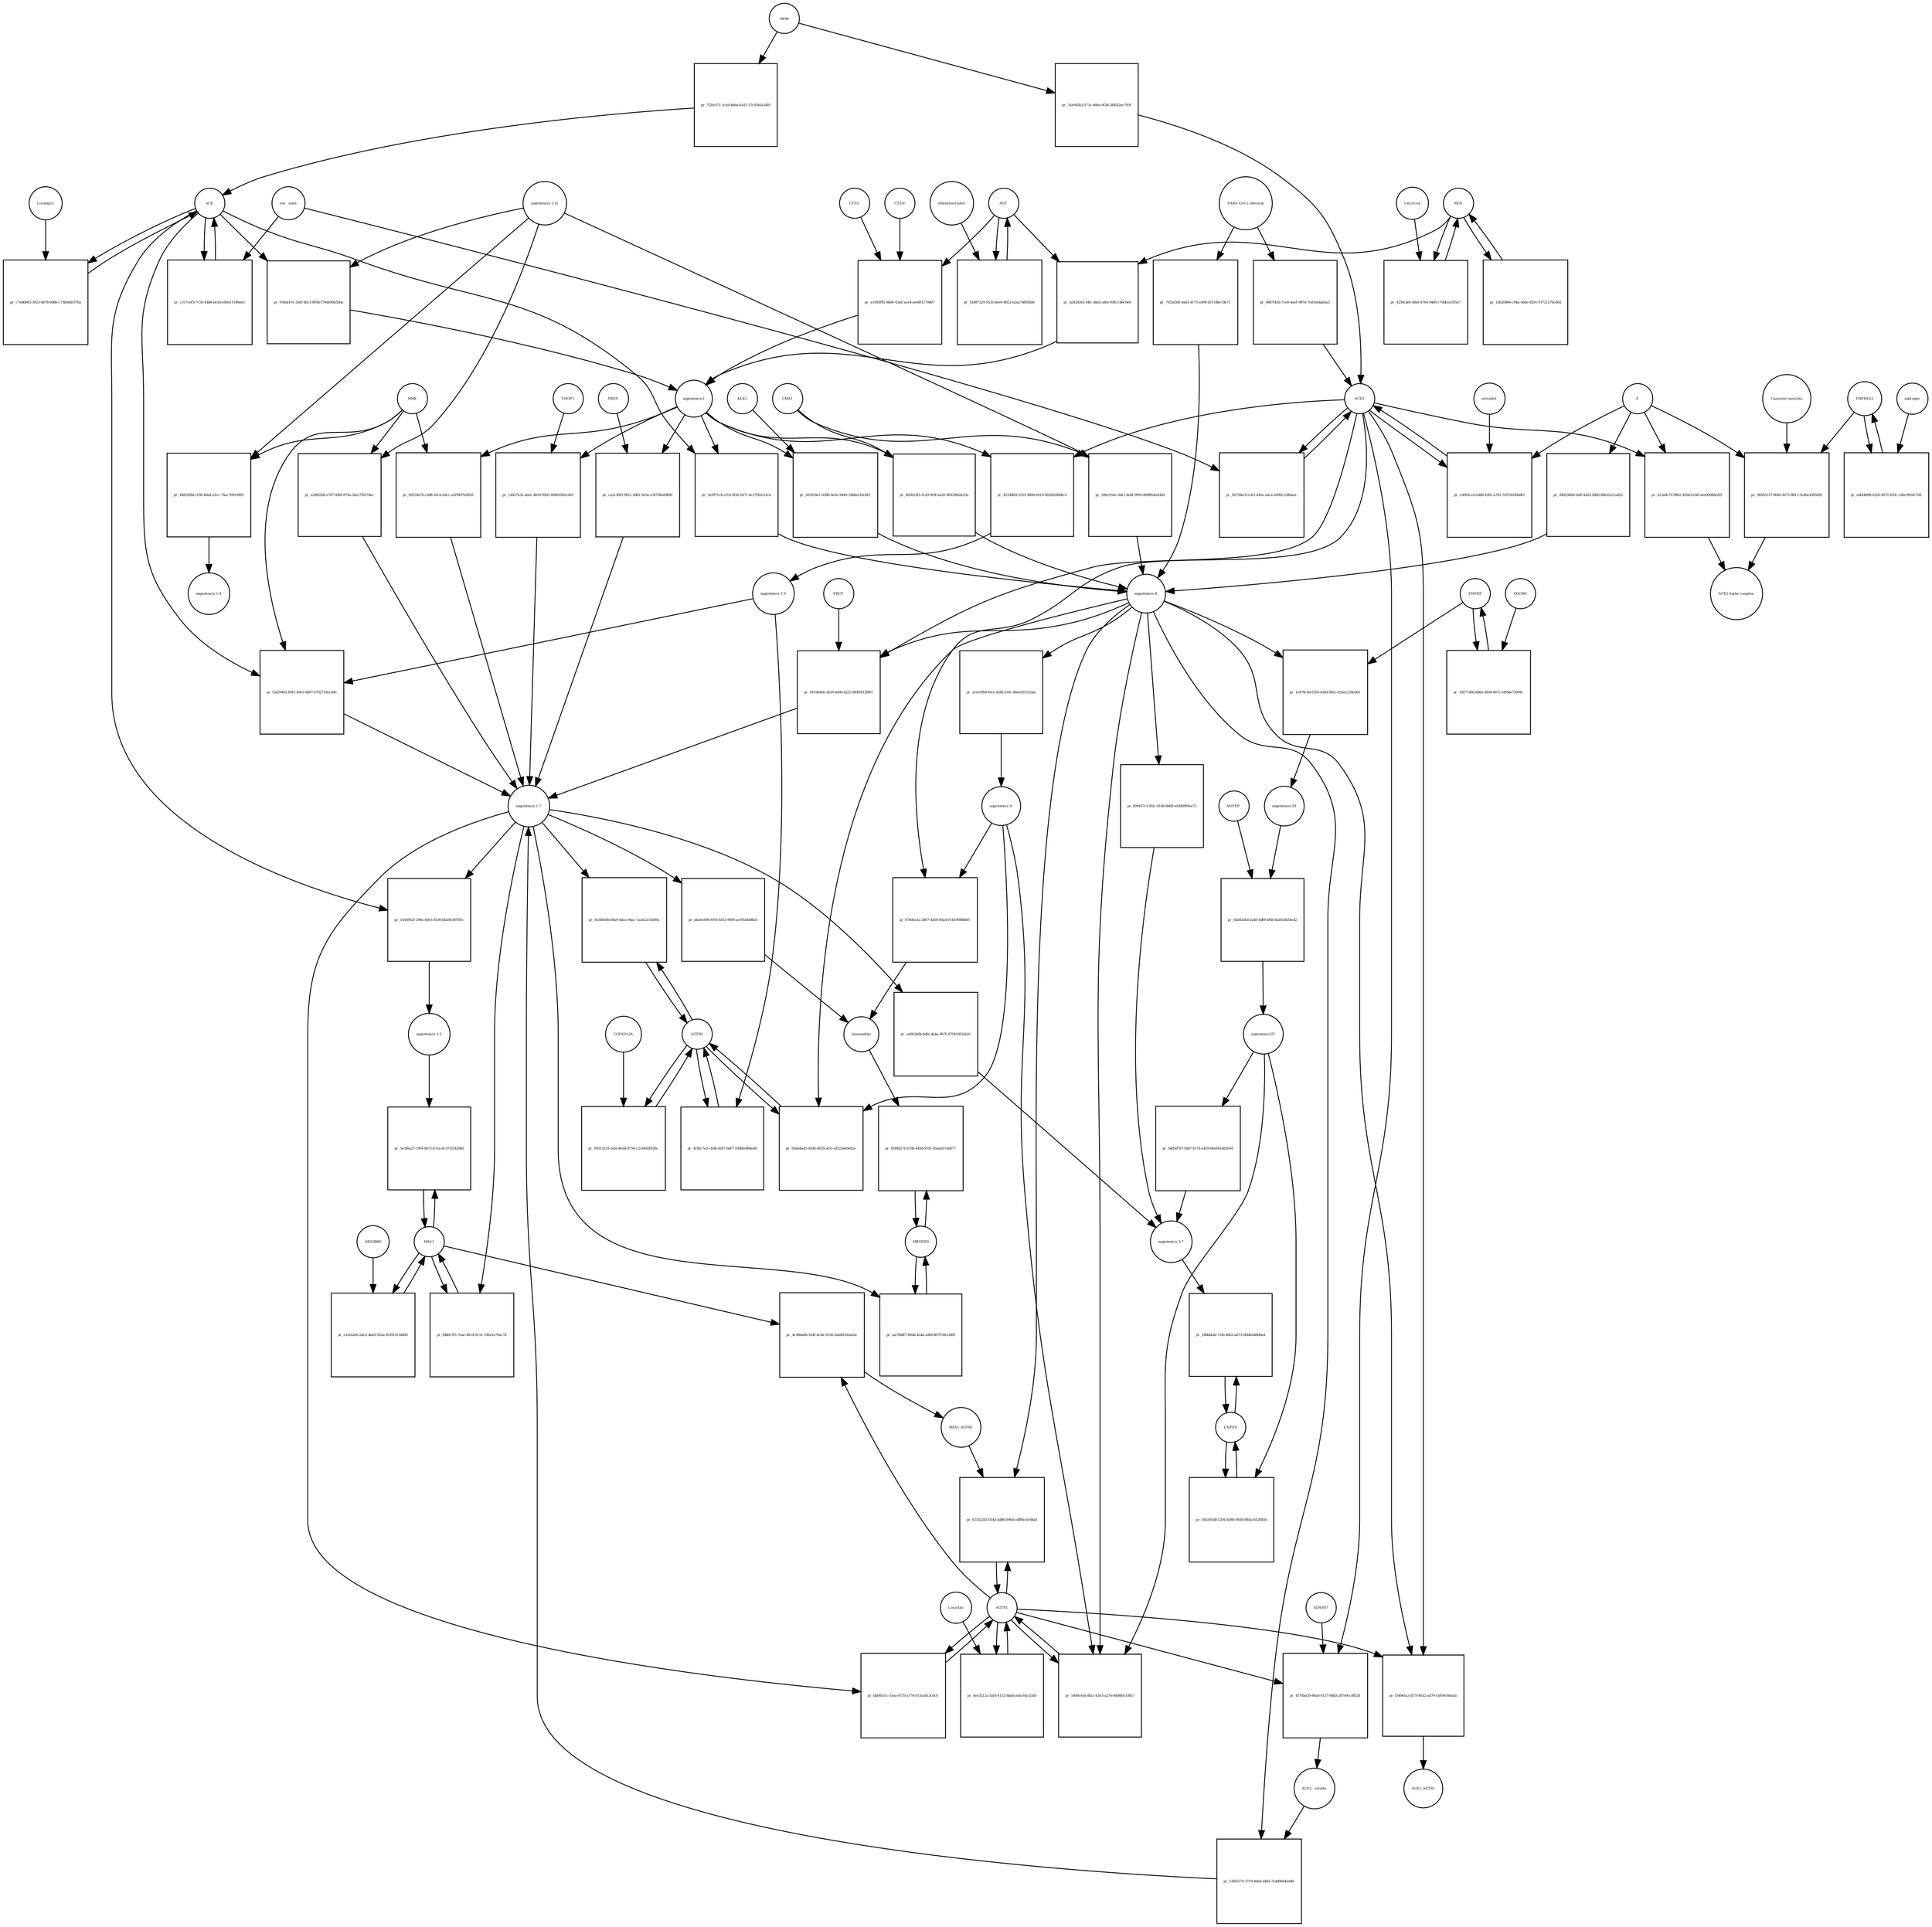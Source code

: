 strict digraph  {
"angiotensin I" [annotation="urn_miriam_obo.chebi_CHEBI%3A2718", bipartite=0, cls="simple chemical", fontsize=4, label="angiotensin I", shape=circle];
"pr_3e9971cb-cf14-4f26-b471-6c27fb5c61cb" [annotation="", bipartite=1, cls=process, fontsize=4, label="pr_3e9971cb-cf14-4f26-b471-6c27fb5c61cb", shape=square];
"angiotensin II" [annotation="urn_miriam_obo.chebi_CHEBI%3A2718", bipartite=0, cls="simple chemical", fontsize=4, label="angiotensin II", shape=circle];
ACE [annotation="urn_miriam_hgnc_HGNC%3A2707", bipartite=0, cls=macromolecule, fontsize=4, label=ACE, shape=circle];
"pr_45336ffd-5555-489d-b919-4fd5d29b66c4" [annotation="", bipartite=1, cls=process, fontsize=4, label="pr_45336ffd-5555-489d-b919-4fd5d29b66c4", shape=square];
"angiotensin 1-9" [annotation="urn_miriam_obo.chebi_CHEBI%3A80128", bipartite=0, cls="simple chemical", fontsize=4, label="angiotensin 1-9", shape=circle];
ACE2 [annotation="urn_miriam_hgnc_HGNC%3A13557", bipartite=0, cls=macromolecule, fontsize=4, label=ACE2, shape=circle];
"pr_f3a59462-f041-40e5-9b67-6702714ec49b" [annotation="", bipartite=1, cls=process, fontsize=4, label="pr_f3a59462-f041-40e5-9b67-6702714ec49b", shape=square];
"angiotensin 1-7" [annotation="urn_miriam_obo.chebi_CHEBI%3A55438", bipartite=0, cls="simple chemical", fontsize=4, label="angiotensin 1-7", shape=circle];
MME [annotation="urn_miriam_hgnc_HGNC%3A7154", bipartite=0, cls=macromolecule, fontsize=4, label=MME, shape=circle];
"pr_691d64b6-3629-4d0b-b225-884f5f12f807" [annotation="", bipartite=1, cls=process, fontsize=4, label="pr_691d64b6-3629-4d0b-b225-884f5f12f807", shape=square];
PRCP [annotation="urn_miriam_hgnc_HGNC%3A9344", bipartite=0, cls=macromolecule, fontsize=4, label=PRCP, shape=circle];
"pr_1454952f-298a-40e5-8336-bb29e307f5fc" [annotation="", bipartite=1, cls=process, fontsize=4, label="pr_1454952f-298a-40e5-8336-bb29e307f5fc", shape=square];
"angiotensin 1-5" [annotation="urn_miriam_obo.chebi_CHEBI%3A80129", bipartite=0, cls="simple chemical", fontsize=4, label="angiotensin 1-5", shape=circle];
REN [annotation="urn_miriam_hgnc_HGNC%3A9958", bipartite=0, cls=macromolecule, fontsize=4, label=REN, shape=circle];
"pr_4230cbef-d8ef-4764-9469-c7ddb1a185a7" [annotation="", bipartite=1, cls="omitted process", fontsize=4, label="pr_4230cbef-d8ef-4764-9469-c7ddb1a185a7", shape=square];
Calcitriol [annotation="urn_miriam_obo.chebi_CHEBI%3A17823", bipartite=0, cls="simple chemical", fontsize=4, label=Calcitriol, shape=circle];
AGT [annotation="urn_miriam_hgnc_HGNC%3A333", bipartite=0, cls=macromolecule, fontsize=4, label=AGT, shape=circle];
"pr_b2424565-fdfc-4b62-a4fe-f0ffccb6c9e8" [annotation="", bipartite=1, cls=process, fontsize=4, label="pr_b2424565-fdfc-4b62-a4fe-f0ffccb6c9e8", shape=square];
"pr_99259a7b-c4d8-45cb-a8cc-a5f9497a9838" [annotation="", bipartite=1, cls=process, fontsize=4, label="pr_99259a7b-c4d8-45cb-a8cc-a5f9497a9838", shape=square];
MAS1 [annotation="urn_miriam_hgnc_HGNC%3A6899", bipartite=0, cls=macromolecule, fontsize=4, label=MAS1, shape=circle];
"pr_5e3f6a27-19f4-4b72-b75a-8c3731f420b0" [annotation="", bipartite=1, cls=process, fontsize=4, label="pr_5e3f6a27-19f4-4b72-b75a-8c3731f420b0", shape=square];
"pr_aba6c696-f056-4d12-9f08-aa7f634d882e" [annotation="", bipartite=1, cls=process, fontsize=4, label="pr_aba6c696-f056-4d12-9f08-aa7f634d882e", shape=square];
alamandine [annotation="urn_miriam_pubchem.compound_44192273", bipartite=0, cls="simple chemical", fontsize=4, label=alamandine, shape=circle];
"pr_a1e91fb9-f0ce-428f-a59c-88e6291552ba" [annotation="", bipartite=1, cls=process, fontsize=4, label="pr_a1e91fb9-f0ce-428f-a59c-88e6291552ba", shape=square];
"angiotensin A" [annotation="urn_miriam_kegg.compound_C20970|urn_miriam_pubchem.compound_91691124", bipartite=0, cls="simple chemical", fontsize=4, label="angiotensin A", shape=circle];
"pr_670dea1a-2857-4d50-85a4-01419698b8f5" [annotation="", bipartite=1, cls=process, fontsize=4, label="pr_670dea1a-2857-4d50-85a4-01419698b8f5", shape=square];
"pr_1e476c9d-f550-438d-962c-d32e2139e561" [annotation="", bipartite=1, cls=process, fontsize=4, label="pr_1e476c9d-f550-438d-962c-d32e2139e561", shape=square];
"angiotensin III" [annotation="urn_miriam_obo.chebi_CHEBI%3A89666", bipartite=0, cls="simple chemical", fontsize=4, label="angiotensin III", shape=circle];
ENPEP [annotation="urn_miriam_hgnc_HGNC%3A3355", bipartite=0, cls=macromolecule, fontsize=4, label=ENPEP, shape=circle];
"pr_0b2825bd-2a40-4df9-bf6b-8abf18b34e42" [annotation="", bipartite=1, cls=process, fontsize=4, label="pr_0b2825bd-2a40-4df9-bf6b-8abf18b34e42", shape=square];
"angiotensin IV" [annotation="urn_miriam_obo.chebi_CHEBI%3A80127", bipartite=0, cls="simple chemical", fontsize=4, label="angiotensin IV", shape=circle];
"ANPEP " [annotation="urn_miriam_hgnc_HGNC%3A500", bipartite=0, cls=macromolecule, fontsize=4, label="ANPEP ", shape=circle];
AGTR2 [annotation="urn_miriam_hgnc_HGNC%3A338", bipartite=0, cls=macromolecule, fontsize=4, label=AGTR2, shape=circle];
"pr_09315233-2efe-4e0d-8756-c2c4483f426c" [annotation="", bipartite=1, cls=process, fontsize=4, label="pr_09315233-2efe-4e0d-8756-c2c4483f426c", shape=square];
CGP42112A [annotation="urn_miriam_obo.chebi_CHEBI%3A147302", bipartite=0, cls="simple chemical", fontsize=4, label=CGP42112A, shape=circle];
"pr_1db20866-c84a-46be-8291-93721276cd64" [annotation="", bipartite=1, cls=process, fontsize=4, label="pr_1db20866-c84a-46be-8291-93721276cd64", shape=square];
"pr_4778ae20-46a0-4137-9883-28749cc9fb3d" [annotation="", bipartite=1, cls=process, fontsize=4, label="pr_4778ae20-46a0-4137-9883-28749cc9fb3d", shape=square];
"ACE2_ soluble" [annotation="urn_miriam_hgnc.symbol_ACE2", bipartite=0, cls=macromolecule, fontsize=4, label="ACE2_ soluble", shape=circle];
ADAM17 [annotation="urn_miriam_hgnc_HGNC%3A195", bipartite=0, cls=macromolecule, fontsize=4, label=ADAM17, shape=circle];
AGTR1 [annotation="urn_miriam_hgnc_HGNC%3A336", bipartite=0, cls=macromolecule, fontsize=4, label=AGTR1, shape=circle];
"pr_06a64ad5-92d0-4655-af51-af522eb9e02e" [annotation="", bipartite=1, cls=process, fontsize=4, label="pr_06a64ad5-92d0-4655-af51-af522eb9e02e", shape=square];
"pr_31e992b2-073c-466a-9f28-2885f2ec793f" [annotation="", bipartite=1, cls=process, fontsize=4, label="pr_31e992b2-073c-466a-9f28-2885f2ec793f", shape=square];
aging [annotation="urn_miriam_obo.go_GO%3A0007568", bipartite=0, cls=phenotype, fontsize=4, label=aging, shape=circle];
MRGPRD [annotation="urn_miriam_hgnc_HGNC%3A29626", bipartite=0, cls=macromolecule, fontsize=4, label=MRGPRD, shape=circle];
"pr_8284b27f-b70b-443d-9191-85aa657a6877" [annotation="", bipartite=1, cls=process, fontsize=4, label="pr_8284b27f-b70b-443d-9191-85aa657a6877", shape=square];
"pr_23fb5574-3719-48a4-b4b2-7e4d9664ed48" [annotation="", bipartite=1, cls=process, fontsize=4, label="pr_23fb5574-3719-48a4-b4b2-7e4d9664ed48", shape=square];
"pr_7f2fe571-3ca9-4eba-b1d1-37c93b5a24f0" [annotation="", bipartite=1, cls=process, fontsize=4, label="pr_7f2fe571-3ca9-4eba-b1d1-37c93b5a24f0", shape=square];
"pr_5b759ec6-e3cf-441a-a4ce-a099c23d0aea" [annotation="", bipartite=1, cls=process, fontsize=4, label="pr_5b759ec6-e3cf-441a-a4ce-a099c23d0aea", shape=square];
"sex_ male" [annotation=urn_miriam_mesh_D008297, bipartite=0, cls=phenotype, fontsize=4, label="sex_ male", shape=circle];
"pr_8402566d-fa0f-4a83-9d82-86b1fa51ad52" [annotation="", bipartite=1, cls=process, fontsize=4, label="pr_8402566d-fa0f-4a83-9d82-86b1fa51ad52", shape=square];
S [annotation="urn_miriam_uniprot_P0DTC2|urn_miriam_uniprot_P59594", bipartite=0, cls=macromolecule, fontsize=4, label=S, shape=circle];
"pr_c317cef3-7c5b-44b8-be1d-e80a11186a63" [annotation="", bipartite=1, cls=process, fontsize=4, label="pr_c317cef3-7c5b-44b8-be1d-e80a11186a63", shape=square];
"pr_1408c45e-f8a1-4343-a276-84d4f0c18fa7" [annotation="", bipartite=1, cls=process, fontsize=4, label="pr_1408c45e-f8a1-4343-a276-84d4f0c18fa7", shape=square];
"pr_f549efa2-d57f-4032-ad79-cbf09c8efafa" [annotation="", bipartite=1, cls=process, fontsize=4, label="pr_f549efa2-d57f-4032-ad79-cbf09c8efafa", shape=square];
ACE2_AGTR1 [annotation=urn_miriam_pubmed_25225202, bipartite=0, cls=complex, fontsize=4, label=ACE2_AGTR1, shape=circle];
"pr_413a8c70-9802-456d-b1b8-a4a9068de2f9" [annotation="", bipartite=1, cls=process, fontsize=4, label="pr_413a8c70-9802-456d-b1b8-a4a9068de2f9", shape=square];
"ACE2-Spike complex" [annotation=urn_miriam_pubmed_32275855, bipartite=0, cls=complex, fontsize=4, label="ACE2-Spike complex", shape=circle];
"pr_7932d34f-4a63-4175-a904-d5118be7de71" [annotation="", bipartite=1, cls=process, fontsize=4, label="pr_7932d34f-4a63-4175-a904-d5118be7de71", shape=square];
"SARS-CoV-2 infection" [annotation="urn_miriam_taxonomy_2697049|urn_miriam_mesh_C000657245", bipartite=0, cls=phenotype, fontsize=4, label="SARS-CoV-2 infection", shape=circle];
"angiotensin 1-12" [annotation=urn_miriam_pubmed_27465904, bipartite=0, cls="simple chemical", fontsize=4, label="angiotensin 1-12", shape=circle];
"pr_39bc934e-3da1-4ebf-9905-806ffb4a43bd" [annotation="", bipartite=1, cls=process, fontsize=4, label="pr_39bc934e-3da1-4ebf-9905-806ffb4a43bd", shape=square];
CMA1 [annotation="urn_miriam_hgnc_HGNC%3A2097", bipartite=0, cls=macromolecule, fontsize=4, label=CMA1, shape=circle];
TMPRSS2 [annotation="urn_miriam_hgnc_HGNC%3A11876", bipartite=0, cls=macromolecule, fontsize=4, label=TMPRSS2, shape=circle];
"pr_edf44d98-d326-4972-833c-cdbc992dc70d" [annotation="", bipartite=1, cls="omitted process", fontsize=4, label="pr_edf44d98-d326-4972-833c-cdbc992dc70d", shape=square];
androgen [annotation="urn_miriam_obo.chebi_CHEBI%3A50113", bipartite=0, cls="simple chemical", fontsize=4, label=androgen, shape=circle];
"pr_44fd309d-cf38-40ad-a3cc-74ac76910969" [annotation="", bipartite=1, cls=process, fontsize=4, label="pr_44fd309d-cf38-40ad-a3cc-74ac76910969", shape=square];
"angiotensin 1-4" [annotation=urn_miriam_pubmed_22490446, bipartite=0, cls="simple chemical", fontsize=4, label="angiotensin 1-4", shape=circle];
"pr_4c984a86-924f-4c8a-9156-5da49335a62a" [annotation="", bipartite=1, cls=process, fontsize=4, label="pr_4c984a86-924f-4c8a-9156-5da49335a62a", shape=square];
MAS1_AGTR1 [annotation=urn_miriam_pubmed_15809376, bipartite=0, cls=complex, fontsize=4, label=MAS1_AGTR1, shape=circle];
"pr_63142245-034d-4d86-89bd-cd8fbcdc68ad" [annotation="", bipartite=1, cls=process, fontsize=4, label="pr_63142245-034d-4d86-89bd-cd8fbcdc68ad", shape=square];
"pr_c7ed6b65-3923-4b78-89d6-c73b0dd107ba" [annotation="", bipartite=1, cls=process, fontsize=4, label="pr_c7ed6b65-3923-4b78-89d6-c73b0dd107ba", shape=square];
Lisinopril [annotation="urn_miriam_obo.chebi_CHEBI%3A43755", bipartite=0, cls="simple chemical", fontsize=4, label=Lisinopril, shape=circle];
"pr_038af47e-358f-4b13-895b-f70de90b35ba" [annotation="", bipartite=1, cls=process, fontsize=4, label="pr_038af47e-358f-4b13-895b-f70de90b35ba", shape=square];
LNPEP [annotation="urn_miriam_hgnc_HGNC%3A6656", bipartite=0, cls=macromolecule, fontsize=4, label=LNPEP, shape=circle];
"pr_05b305d8-5204-4080-983b-884a16526826" [annotation="", bipartite=1, cls=process, fontsize=4, label="pr_05b305d8-5204-4080-983b-884a16526826", shape=square];
"pr_e2df82b6-e787-49bf-874a-58a17fb57dec" [annotation="", bipartite=1, cls=process, fontsize=4, label="pr_e2df82b6-e787-49bf-874a-58a17fb57dec", shape=square];
"pr_e1efa2eb-2dc2-4be8-922a-f6391915d490" [annotation="", bipartite=1, cls=process, fontsize=4, label="pr_e1efa2eb-2dc2-4be8-922a-f6391915d490", shape=square];
AR234960 [annotation="urn_miriam_pubchem.compound_146025955", bipartite=0, cls="simple chemical", fontsize=4, label=AR234960, shape=circle];
"pr_1d577d60-8d6e-4856-867c-eff6de72094c" [annotation="", bipartite=1, cls=process, fontsize=4, label="pr_1d577d60-8d6e-4856-867c-eff6de72094c", shape=square];
QGC001 [annotation=urn_miriam_pubmed_24337978, bipartite=0, cls="simple chemical", fontsize=4, label=QGC001, shape=circle];
"pr_a1093f92-9d06-43a8-ace4-aee8f1179d07" [annotation="", bipartite=1, cls=process, fontsize=4, label="pr_a1093f92-9d06-43a8-ace4-aee8f1179d07", shape=square];
CTSD [annotation="urn_miriam_hgnc_HGNC%3A2529", bipartite=0, cls=macromolecule, fontsize=4, label=CTSD, shape=circle];
CTSG [annotation="urn_miriam_hgnc_HGNC%3A2532", bipartite=0, cls=macromolecule, fontsize=4, label=CTSG, shape=circle];
"pr_4b5b53f3-5c29-4f3f-ae26-6693942dcf5a" [annotation="", bipartite=1, cls=process, fontsize=4, label="pr_4b5b53f3-5c29-4f3f-ae26-6693942dcf5a", shape=square];
"pr_503018e1-0386-4e0e-9440-1db8a143c8f3" [annotation="", bipartite=1, cls=process, fontsize=4, label="pr_503018e1-0386-4e0e-9440-1db8a143c8f3", shape=square];
KLK1 [annotation="urn_miriam_hgnc_HGNC%3A6357", bipartite=0, cls=macromolecule, fontsize=4, label=KLK1, shape=circle];
"pr_14437a32-ab3c-4b10-99d1-66001892c401" [annotation="", bipartite=1, cls=process, fontsize=4, label="pr_14437a32-ab3c-4b10-99d1-66001892c401", shape=square];
THOP1 [annotation="urn_miriam_hgnc_HGNC%3A11793", bipartite=0, cls=macromolecule, fontsize=4, label=THOP1, shape=circle];
"pr_ca2c36f5-981c-4db1-9e5e-a3f758a00896" [annotation="", bipartite=1, cls=process, fontsize=4, label="pr_ca2c36f5-981c-4db1-9e5e-a3f758a00896", shape=square];
PREP [annotation="urn_miriam_hgnc_HGNC%3A9358", bipartite=0, cls=macromolecule, fontsize=4, label=PREP, shape=circle];
"pr_eec0212a-5afd-4132-8da4-a0acf4a31fd0" [annotation="", bipartite=1, cls=process, fontsize=4, label="pr_eec0212a-5afd-4132-8da4-a0acf4a31fd0", shape=square];
Losartan [annotation="urn_miriam_obo.chebi_CHEBI%3A6541", bipartite=0, cls="simple chemical", fontsize=4, label=Losartan, shape=circle];
"pr_bbf4031c-31ea-4735-a776-013cab13cdc6" [annotation="", bipartite=1, cls=process, fontsize=4, label="pr_bbf4031c-31ea-4735-a776-013cab13cdc6", shape=square];
"pr_9a3b650b-8fa9-4dca-94ac-1aab12c0289a" [annotation="", bipartite=1, cls=process, fontsize=4, label="pr_9a3b650b-8fa9-4dca-94ac-1aab12c0289a", shape=square];
"pr_4c6fc7e2-cb0b-42d7-bbf7-10dbfe868e8d" [annotation="", bipartite=1, cls=process, fontsize=4, label="pr_4c6fc7e2-cb0b-42d7-bbf7-10dbfe868e8d", shape=square];
"pr_f0bb57f5-7eae-4014-9c51-19621e70ac74" [annotation="", bipartite=1, cls=process, fontsize=4, label="pr_f0bb57f5-7eae-4014-9c51-19621e70ac74", shape=square];
"pr_aa79b8f7-804b-424a-a9fd-807f7d613d9f" [annotation="", bipartite=1, cls=process, fontsize=4, label="pr_aa79b8f7-804b-424a-a9fd-807f7d613d9f", shape=square];
"pr_ae8b2b0b-bdfe-4aba-8b7f-d7541093a6cb" [annotation="", bipartite=1, cls=process, fontsize=4, label="pr_ae8b2b0b-bdfe-4aba-8b7f-d7541093a6cb", shape=square];
"angiotensin 3-7" [annotation=urn_miriam_pubmed_30934934, bipartite=0, cls="simple chemical", fontsize=4, label="angiotensin 3-7", shape=circle];
"pr_609457c5-ff0c-418b-8b00-e93d09f9ea72" [annotation="", bipartite=1, cls=process, fontsize=4, label="pr_609457c5-ff0c-418b-8b00-e93d09f9ea72", shape=square];
"pr_0dd3d7d7-fb87-417d-a4c8-8ee681d82004" [annotation="", bipartite=1, cls=process, fontsize=4, label="pr_0dd3d7d7-fb87-417d-a4c8-8ee681d82004", shape=square];
"pr_98563137-9040-4675-8b11-5e96e4585d92" [annotation="", bipartite=1, cls="omitted process", fontsize=4, label="pr_98563137-9040-4675-8b11-5e96e4585d92", shape=square];
"Camostat mesilate" [annotation="urn_miriam_obo.chebi_CHEBI%3A135632", bipartite=0, cls="simple chemical", fontsize=4, label="Camostat mesilate", shape=circle];
"pr_188bbfab-71fb-4662-a873-0fd4e04806a4" [annotation="", bipartite=1, cls=process, fontsize=4, label="pr_188bbfab-71fb-4662-a873-0fd4e04806a4", shape=square];
"pr_c0065ccd-a4b8-4281-a781-5597d540bd01" [annotation="", bipartite=1, cls="omitted process", fontsize=4, label="pr_c0065ccd-a4b8-4281-a781-5597d540bd01", shape=square];
estradiol [annotation="urn_miriam_obo.chebi_CHEBI%3A16469", bipartite=0, cls="simple chemical", fontsize=4, label=estradiol, shape=circle];
"pr_41887229-9535-4ee0-8822-b2aa746f92b8" [annotation="", bipartite=1, cls="omitted process", fontsize=4, label="pr_41887229-9535-4ee0-8822-b2aa746f92b8", shape=square];
ethynylestradiol [annotation="urn_miriam_obo.chebi_CHEBI%3A4903", bipartite=0, cls="simple chemical", fontsize=4, label=ethynylestradiol, shape=circle];
"pr_9687f426-7ce0-4aef-987d-7ed16a4ab5a5" [annotation="", bipartite=1, cls=process, fontsize=4, label="pr_9687f426-7ce0-4aef-987d-7ed16a4ab5a5", shape=square];
"angiotensin I" -> "pr_3e9971cb-cf14-4f26-b471-6c27fb5c61cb"  [annotation="", interaction_type=consumption];
"angiotensin I" -> "pr_45336ffd-5555-489d-b919-4fd5d29b66c4"  [annotation="", interaction_type=consumption];
"angiotensin I" -> "pr_99259a7b-c4d8-45cb-a8cc-a5f9497a9838"  [annotation="", interaction_type=consumption];
"angiotensin I" -> "pr_4b5b53f3-5c29-4f3f-ae26-6693942dcf5a"  [annotation="", interaction_type=consumption];
"angiotensin I" -> "pr_503018e1-0386-4e0e-9440-1db8a143c8f3"  [annotation="", interaction_type=consumption];
"angiotensin I" -> "pr_14437a32-ab3c-4b10-99d1-66001892c401"  [annotation="", interaction_type=consumption];
"angiotensin I" -> "pr_ca2c36f5-981c-4db1-9e5e-a3f758a00896"  [annotation="", interaction_type=consumption];
"pr_3e9971cb-cf14-4f26-b471-6c27fb5c61cb" -> "angiotensin II"  [annotation="", interaction_type=production];
"angiotensin II" -> "pr_691d64b6-3629-4d0b-b225-884f5f12f807"  [annotation="", interaction_type=consumption];
"angiotensin II" -> "pr_a1e91fb9-f0ce-428f-a59c-88e6291552ba"  [annotation="", interaction_type=consumption];
"angiotensin II" -> "pr_1e476c9d-f550-438d-962c-d32e2139e561"  [annotation="", interaction_type=consumption];
"angiotensin II" -> "pr_06a64ad5-92d0-4655-af51-af522eb9e02e"  [annotation="urn_miriam_pubmed_17630322|urn_miriam_taxonomy_9606|urn_miriam_pubmed_17138938", interaction_type=stimulation];
"angiotensin II" -> "pr_23fb5574-3719-48a4-b4b2-7e4d9664ed48"  [annotation="", interaction_type=consumption];
"angiotensin II" -> "pr_1408c45e-f8a1-4343-a276-84d4f0c18fa7"  [annotation="urn_miriam_pubmed_26497614|urn_miriam_taxonomy_10116|urn_miriam_pubmed_17630322|urn_miriam_pubmed_32333398|urn_miriam_pubmed_17138938|urn_miriam_taxonomy_9606", interaction_type=stimulation];
"angiotensin II" -> "pr_f549efa2-d57f-4032-ad79-cbf09c8efafa"  [annotation="urn_miriam_pubmed_25225202|urn_miriam_taxonomy_9606", interaction_type=inhibition];
"angiotensin II" -> "pr_63142245-034d-4d86-89bd-cd8fbcdc68ad"  [annotation="urn_miriam_pubmed_15809376|urn_miriam_taxonomy_9606", interaction_type=stimulation];
"angiotensin II" -> "pr_609457c5-ff0c-418b-8b00-e93d09f9ea72"  [annotation="", interaction_type=consumption];
ACE -> "pr_3e9971cb-cf14-4f26-b471-6c27fb5c61cb"  [annotation="urn_miriam_taxonomy_9606|urn_miriam_pubmed_10969042", interaction_type=catalysis];
ACE -> "pr_f3a59462-f041-40e5-9b67-6702714ec49b"  [annotation="urn_miriam_pubmed_15283675|urn_miriam_taxonomy_9606", interaction_type=catalysis];
ACE -> "pr_1454952f-298a-40e5-8336-bb29e307f5fc"  [annotation="urn_miriam_pubmed_10969042|urn_miriam_taxonomy_9606", interaction_type=catalysis];
ACE -> "pr_c317cef3-7c5b-44b8-be1d-e80a11186a63"  [annotation="", interaction_type=consumption];
ACE -> "pr_c7ed6b65-3923-4b78-89d6-c73b0dd107ba"  [annotation="", interaction_type=consumption];
ACE -> "pr_038af47e-358f-4b13-895b-f70de90b35ba"  [annotation="urn_miriam_pubmed_22490446|urn_miriam_taxonomy_10116", interaction_type=catalysis];
"pr_45336ffd-5555-489d-b919-4fd5d29b66c4" -> "angiotensin 1-9"  [annotation="", interaction_type=production];
"angiotensin 1-9" -> "pr_f3a59462-f041-40e5-9b67-6702714ec49b"  [annotation="", interaction_type=consumption];
"angiotensin 1-9" -> "pr_4c6fc7e2-cb0b-42d7-bbf7-10dbfe868e8d"  [annotation="urn_miriam_pubmed_30048754|urn_miriam_taxonomy_10116", interaction_type=stimulation];
ACE2 -> "pr_45336ffd-5555-489d-b919-4fd5d29b66c4"  [annotation="urn_miriam_pubmed_10969042|urn_miriam_taxonomy_9606", interaction_type=catalysis];
ACE2 -> "pr_691d64b6-3629-4d0b-b225-884f5f12f807"  [annotation="urn_miriam_taxonomy_10090|urn_miriam_pubmed_23392115", interaction_type=catalysis];
ACE2 -> "pr_670dea1a-2857-4d50-85a4-01419698b8f5"  [annotation="urn_miriam_pubmed_23446738|urn_miriam_taxonomy_9606", interaction_type=catalysis];
ACE2 -> "pr_4778ae20-46a0-4137-9883-28749cc9fb3d"  [annotation="", interaction_type=consumption];
ACE2 -> "pr_5b759ec6-e3cf-441a-a4ce-a099c23d0aea"  [annotation="", interaction_type=consumption];
ACE2 -> "pr_f549efa2-d57f-4032-ad79-cbf09c8efafa"  [annotation="", interaction_type=consumption];
ACE2 -> "pr_413a8c70-9802-456d-b1b8-a4a9068de2f9"  [annotation="", interaction_type=consumption];
ACE2 -> "pr_c0065ccd-a4b8-4281-a781-5597d540bd01"  [annotation="", interaction_type=consumption];
"pr_f3a59462-f041-40e5-9b67-6702714ec49b" -> "angiotensin 1-7"  [annotation="", interaction_type=production];
"angiotensin 1-7" -> "pr_1454952f-298a-40e5-8336-bb29e307f5fc"  [annotation="", interaction_type=consumption];
"angiotensin 1-7" -> "pr_aba6c696-f056-4d12-9f08-aa7f634d882e"  [annotation="", interaction_type=consumption];
"angiotensin 1-7" -> "pr_bbf4031c-31ea-4735-a776-013cab13cdc6"  [annotation="urn_miriam_pubmed_29928987|urn_miriam_taxonomy_9606", interaction_type=inhibition];
"angiotensin 1-7" -> "pr_9a3b650b-8fa9-4dca-94ac-1aab12c0289a"  [annotation="urn_miriam_pubmed_15767466|urn_miriam_taxonomy_10116", interaction_type=stimulation];
"angiotensin 1-7" -> "pr_f0bb57f5-7eae-4014-9c51-19621e70ac74"  [annotation="urn_miriam_pubmed_27217404|urn_miriam_taxonomy_9606", interaction_type=stimulation];
"angiotensin 1-7" -> "pr_aa79b8f7-804b-424a-a9fd-807f7d613d9f"  [annotation="urn_miriam_pubmed_27217404|urn_miriam_taxonomy_9606", interaction_type=stimulation];
"angiotensin 1-7" -> "pr_ae8b2b0b-bdfe-4aba-8b7f-d7541093a6cb"  [annotation="", interaction_type=consumption];
MME -> "pr_f3a59462-f041-40e5-9b67-6702714ec49b"  [annotation="urn_miriam_pubmed_15283675|urn_miriam_taxonomy_9606", interaction_type=catalysis];
MME -> "pr_99259a7b-c4d8-45cb-a8cc-a5f9497a9838"  [annotation="urn_miriam_taxonomy_9606|urn_miriam_pubmed_15283675", interaction_type=catalysis];
MME -> "pr_44fd309d-cf38-40ad-a3cc-74ac76910969"  [annotation="urn_miriam_pubmed_22490446|urn_miriam_taxonomy_10116", interaction_type=catalysis];
MME -> "pr_e2df82b6-e787-49bf-874a-58a17fb57dec"  [annotation="urn_miriam_pubmed_22490446|urn_miriam_taxonomy_10116", interaction_type=catalysis];
"pr_691d64b6-3629-4d0b-b225-884f5f12f807" -> "angiotensin 1-7"  [annotation="", interaction_type=production];
PRCP -> "pr_691d64b6-3629-4d0b-b225-884f5f12f807"  [annotation="urn_miriam_taxonomy_10090|urn_miriam_pubmed_23392115", interaction_type=catalysis];
"pr_1454952f-298a-40e5-8336-bb29e307f5fc" -> "angiotensin 1-5"  [annotation="", interaction_type=production];
"angiotensin 1-5" -> "pr_5e3f6a27-19f4-4b72-b75a-8c3731f420b0"  [annotation="urn_miriam_pubmed_27660028|urn_miriam_taxonomy_10116", interaction_type=stimulation];
REN -> "pr_4230cbef-d8ef-4764-9469-c7ddb1a185a7"  [annotation="", interaction_type=consumption];
REN -> "pr_b2424565-fdfc-4b62-a4fe-f0ffccb6c9e8"  [annotation="urn_miriam_pubmed_10585461|urn_miriam_taxonomy_9606", interaction_type=catalysis];
REN -> "pr_1db20866-c84a-46be-8291-93721276cd64"  [annotation="", interaction_type=consumption];
"pr_4230cbef-d8ef-4764-9469-c7ddb1a185a7" -> REN  [annotation="", interaction_type=production];
Calcitriol -> "pr_4230cbef-d8ef-4764-9469-c7ddb1a185a7"  [annotation="urn_miriam_pubmed_12122115|urn_miriam_taxonomy_10090", interaction_type=inhibition];
AGT -> "pr_b2424565-fdfc-4b62-a4fe-f0ffccb6c9e8"  [annotation="", interaction_type=consumption];
AGT -> "pr_a1093f92-9d06-43a8-ace4-aee8f1179d07"  [annotation="", interaction_type=consumption];
AGT -> "pr_41887229-9535-4ee0-8822-b2aa746f92b8"  [annotation="", interaction_type=consumption];
"pr_b2424565-fdfc-4b62-a4fe-f0ffccb6c9e8" -> "angiotensin I"  [annotation="", interaction_type=production];
"pr_99259a7b-c4d8-45cb-a8cc-a5f9497a9838" -> "angiotensin 1-7"  [annotation="", interaction_type=production];
MAS1 -> "pr_5e3f6a27-19f4-4b72-b75a-8c3731f420b0"  [annotation="", interaction_type=consumption];
MAS1 -> "pr_4c984a86-924f-4c8a-9156-5da49335a62a"  [annotation="", interaction_type=consumption];
MAS1 -> "pr_e1efa2eb-2dc2-4be8-922a-f6391915d490"  [annotation="", interaction_type=consumption];
MAS1 -> "pr_f0bb57f5-7eae-4014-9c51-19621e70ac74"  [annotation="", interaction_type=consumption];
"pr_5e3f6a27-19f4-4b72-b75a-8c3731f420b0" -> MAS1  [annotation="", interaction_type=production];
"pr_aba6c696-f056-4d12-9f08-aa7f634d882e" -> alamandine  [annotation="", interaction_type=production];
alamandine -> "pr_8284b27f-b70b-443d-9191-85aa657a6877"  [annotation="urn_miriam_pubmed_23446738|urn_miriam_taxonomy_9606", interaction_type=stimulation];
"pr_a1e91fb9-f0ce-428f-a59c-88e6291552ba" -> "angiotensin A"  [annotation="", interaction_type=production];
"angiotensin A" -> "pr_670dea1a-2857-4d50-85a4-01419698b8f5"  [annotation="", interaction_type=consumption];
"angiotensin A" -> "pr_06a64ad5-92d0-4655-af51-af522eb9e02e"  [annotation="urn_miriam_pubmed_17630322|urn_miriam_taxonomy_9606|urn_miriam_pubmed_17138938", interaction_type=stimulation];
"angiotensin A" -> "pr_1408c45e-f8a1-4343-a276-84d4f0c18fa7"  [annotation="urn_miriam_pubmed_26497614|urn_miriam_taxonomy_10116|urn_miriam_pubmed_17630322|urn_miriam_pubmed_32333398|urn_miriam_pubmed_17138938|urn_miriam_taxonomy_9606", interaction_type=stimulation];
"pr_670dea1a-2857-4d50-85a4-01419698b8f5" -> alamandine  [annotation="", interaction_type=production];
"pr_1e476c9d-f550-438d-962c-d32e2139e561" -> "angiotensin III"  [annotation="", interaction_type=production];
"angiotensin III" -> "pr_0b2825bd-2a40-4df9-bf6b-8abf18b34e42"  [annotation="", interaction_type=consumption];
ENPEP -> "pr_1e476c9d-f550-438d-962c-d32e2139e561"  [annotation="urn_miriam_pubmed_8876246|urn_miriam_taxonomy_10090", interaction_type=catalysis];
ENPEP -> "pr_1d577d60-8d6e-4856-867c-eff6de72094c"  [annotation="", interaction_type=consumption];
"pr_0b2825bd-2a40-4df9-bf6b-8abf18b34e42" -> "angiotensin IV"  [annotation="", interaction_type=production];
"angiotensin IV" -> "pr_1408c45e-f8a1-4343-a276-84d4f0c18fa7"  [annotation="urn_miriam_pubmed_26497614|urn_miriam_taxonomy_10116|urn_miriam_pubmed_17630322|urn_miriam_pubmed_32333398|urn_miriam_pubmed_17138938|urn_miriam_taxonomy_9606", interaction_type=stimulation];
"angiotensin IV" -> "pr_05b305d8-5204-4080-983b-884a16526826"  [annotation="urn_miriam_pubmed_11707427|urn_miriam_taxonomy_9606", interaction_type=stimulation];
"angiotensin IV" -> "pr_0dd3d7d7-fb87-417d-a4c8-8ee681d82004"  [annotation="", interaction_type=consumption];
"ANPEP " -> "pr_0b2825bd-2a40-4df9-bf6b-8abf18b34e42"  [annotation="urn_miriam_pubmed_8876246|urn_miriam_taxonomy_10090", interaction_type=catalysis];
AGTR2 -> "pr_09315233-2efe-4e0d-8756-c2c4483f426c"  [annotation="", interaction_type=consumption];
AGTR2 -> "pr_06a64ad5-92d0-4655-af51-af522eb9e02e"  [annotation="", interaction_type=consumption];
AGTR2 -> "pr_9a3b650b-8fa9-4dca-94ac-1aab12c0289a"  [annotation="", interaction_type=consumption];
AGTR2 -> "pr_4c6fc7e2-cb0b-42d7-bbf7-10dbfe868e8d"  [annotation="", interaction_type=consumption];
"pr_09315233-2efe-4e0d-8756-c2c4483f426c" -> AGTR2  [annotation="", interaction_type=production];
CGP42112A -> "pr_09315233-2efe-4e0d-8756-c2c4483f426c"  [annotation="urn_miriam_pubmed_25014541|urn_miriam_taxonomy_9606", interaction_type=stimulation];
"pr_1db20866-c84a-46be-8291-93721276cd64" -> REN  [annotation="", interaction_type=production];
"pr_4778ae20-46a0-4137-9883-28749cc9fb3d" -> "ACE2_ soluble"  [annotation="", interaction_type=production];
"ACE2_ soluble" -> "pr_23fb5574-3719-48a4-b4b2-7e4d9664ed48"  [annotation="urn_miriam_pubmed_28512108|urn_miriam_taxonomy_9606", interaction_type=stimulation];
ADAM17 -> "pr_4778ae20-46a0-4137-9883-28749cc9fb3d"  [annotation="urn_miriam_pubmed_24227843|urn_miriam_taxonomy_9606|urn_miriam_pubmed_32333398|urn_miriam_pubmed_28512108", interaction_type=catalysis];
AGTR1 -> "pr_4778ae20-46a0-4137-9883-28749cc9fb3d"  [annotation="urn_miriam_pubmed_24227843|urn_miriam_taxonomy_9606|urn_miriam_pubmed_32333398|urn_miriam_pubmed_28512108", interaction_type=stimulation];
AGTR1 -> "pr_1408c45e-f8a1-4343-a276-84d4f0c18fa7"  [annotation="", interaction_type=consumption];
AGTR1 -> "pr_f549efa2-d57f-4032-ad79-cbf09c8efafa"  [annotation="", interaction_type=consumption];
AGTR1 -> "pr_4c984a86-924f-4c8a-9156-5da49335a62a"  [annotation="", interaction_type=consumption];
AGTR1 -> "pr_63142245-034d-4d86-89bd-cd8fbcdc68ad"  [annotation="", interaction_type=consumption];
AGTR1 -> "pr_eec0212a-5afd-4132-8da4-a0acf4a31fd0"  [annotation="", interaction_type=consumption];
AGTR1 -> "pr_bbf4031c-31ea-4735-a776-013cab13cdc6"  [annotation="", interaction_type=consumption];
"pr_06a64ad5-92d0-4655-af51-af522eb9e02e" -> AGTR2  [annotation="", interaction_type=production];
"pr_31e992b2-073c-466a-9f28-2885f2ec793f" -> ACE2  [annotation="", interaction_type=production];
aging -> "pr_31e992b2-073c-466a-9f28-2885f2ec793f"  [annotation="urn_miriam_pubmed_20689271|urn_miriam_taxonomy_10116", interaction_type=inhibition];
aging -> "pr_7f2fe571-3ca9-4eba-b1d1-37c93b5a24f0"  [annotation="urn_miriam_pubmed_20689271|urn_miriam_taxonomy_10116", interaction_type=stimulation];
MRGPRD -> "pr_8284b27f-b70b-443d-9191-85aa657a6877"  [annotation="", interaction_type=consumption];
MRGPRD -> "pr_aa79b8f7-804b-424a-a9fd-807f7d613d9f"  [annotation="", interaction_type=consumption];
"pr_8284b27f-b70b-443d-9191-85aa657a6877" -> MRGPRD  [annotation="", interaction_type=production];
"pr_23fb5574-3719-48a4-b4b2-7e4d9664ed48" -> "angiotensin 1-7"  [annotation="", interaction_type=production];
"pr_7f2fe571-3ca9-4eba-b1d1-37c93b5a24f0" -> ACE  [annotation="", interaction_type=production];
"pr_5b759ec6-e3cf-441a-a4ce-a099c23d0aea" -> ACE2  [annotation="", interaction_type=production];
"sex_ male" -> "pr_5b759ec6-e3cf-441a-a4ce-a099c23d0aea"  [annotation="urn_miriam_pubmed_26171856|urn_miriam_taxonomy_10116", interaction_type=stimulation];
"sex_ male" -> "pr_c317cef3-7c5b-44b8-be1d-e80a11186a63"  [annotation="urn_miriam_pubmed_26171856|urn_miriam_taxonomy_10116", interaction_type=stimulation];
"pr_8402566d-fa0f-4a83-9d82-86b1fa51ad52" -> "angiotensin II"  [annotation="", interaction_type=production];
S -> "pr_8402566d-fa0f-4a83-9d82-86b1fa51ad52"  [annotation="urn_miriam_pubmed_16007097|urn_miriam_taxonomy_10090|urn_miriam_uniprot_P59594", interaction_type=stimulation];
S -> "pr_413a8c70-9802-456d-b1b8-a4a9068de2f9"  [annotation="", interaction_type=consumption];
S -> "pr_98563137-9040-4675-8b11-5e96e4585d92"  [annotation="", interaction_type=consumption];
S -> "pr_c0065ccd-a4b8-4281-a781-5597d540bd01"  [annotation="urn_miriam_pubmed_32432918|urn_miriam_taxonomy_9606|urn_miriam_pubmed_19864379|urn_miriam_uniprot_P59594", interaction_type=inhibition];
"pr_c317cef3-7c5b-44b8-be1d-e80a11186a63" -> ACE  [annotation="", interaction_type=production];
"pr_1408c45e-f8a1-4343-a276-84d4f0c18fa7" -> AGTR1  [annotation="", interaction_type=production];
"pr_f549efa2-d57f-4032-ad79-cbf09c8efafa" -> ACE2_AGTR1  [annotation="", interaction_type=production];
"pr_413a8c70-9802-456d-b1b8-a4a9068de2f9" -> "ACE2-Spike complex"  [annotation="", interaction_type=production];
"pr_7932d34f-4a63-4175-a904-d5118be7de71" -> "angiotensin II"  [annotation="", interaction_type=production];
"SARS-CoV-2 infection" -> "pr_7932d34f-4a63-4175-a904-d5118be7de71"  [annotation="urn_miriam_pubmed_32048163|urn_miriam_taxonomy_9606", interaction_type=stimulation];
"SARS-CoV-2 infection" -> "pr_9687f426-7ce0-4aef-987d-7ed16a4ab5a5"  [annotation="urn_miriam_pubmed_32408336|urn_miriam_taxonomy_9606", interaction_type=inhibition];
"angiotensin 1-12" -> "pr_39bc934e-3da1-4ebf-9905-806ffb4a43bd"  [annotation="", interaction_type=consumption];
"angiotensin 1-12" -> "pr_44fd309d-cf38-40ad-a3cc-74ac76910969"  [annotation="", interaction_type=consumption];
"angiotensin 1-12" -> "pr_038af47e-358f-4b13-895b-f70de90b35ba"  [annotation="", interaction_type=consumption];
"angiotensin 1-12" -> "pr_e2df82b6-e787-49bf-874a-58a17fb57dec"  [annotation="", interaction_type=consumption];
"pr_39bc934e-3da1-4ebf-9905-806ffb4a43bd" -> "angiotensin II"  [annotation="", interaction_type=production];
CMA1 -> "pr_39bc934e-3da1-4ebf-9905-806ffb4a43bd"  [annotation="urn_miriam_pubmed_22180785|urn_miriam_taxonomy_9606", interaction_type=catalysis];
CMA1 -> "pr_4b5b53f3-5c29-4f3f-ae26-6693942dcf5a"  [annotation="urn_miriam_pubmed_2266130|urn_miriam_taxonomy_9606", interaction_type=catalysis];
TMPRSS2 -> "pr_edf44d98-d326-4972-833c-cdbc992dc70d"  [annotation="", interaction_type=consumption];
TMPRSS2 -> "pr_98563137-9040-4675-8b11-5e96e4585d92"  [annotation="urn_miriam_pubmed_32142651|urn_miriam_taxonomy_9606|urn_miriam_uniprot_P0DTC2", interaction_type=stimulation];
"pr_edf44d98-d326-4972-833c-cdbc992dc70d" -> TMPRSS2  [annotation="", interaction_type=production];
androgen -> "pr_edf44d98-d326-4972-833c-cdbc992dc70d"  [annotation="urn_miriam_pubmed_10485450|urn_miriam_taxonomy_9606", interaction_type=stimulation];
"pr_44fd309d-cf38-40ad-a3cc-74ac76910969" -> "angiotensin 1-4"  [annotation="", interaction_type=production];
"pr_4c984a86-924f-4c8a-9156-5da49335a62a" -> MAS1_AGTR1  [annotation="", interaction_type=production];
MAS1_AGTR1 -> "pr_63142245-034d-4d86-89bd-cd8fbcdc68ad"  [annotation="urn_miriam_pubmed_15809376|urn_miriam_taxonomy_9606", interaction_type=inhibition];
"pr_63142245-034d-4d86-89bd-cd8fbcdc68ad" -> AGTR1  [annotation="", interaction_type=production];
"pr_c7ed6b65-3923-4b78-89d6-c73b0dd107ba" -> ACE  [annotation="", interaction_type=production];
Lisinopril -> "pr_c7ed6b65-3923-4b78-89d6-c73b0dd107ba"  [annotation="urn_miriam_pubmed_2550696|urn_miriam_taxonomy_9606", interaction_type=inhibition];
"pr_038af47e-358f-4b13-895b-f70de90b35ba" -> "angiotensin I"  [annotation="", interaction_type=production];
LNPEP -> "pr_05b305d8-5204-4080-983b-884a16526826"  [annotation="", interaction_type=consumption];
LNPEP -> "pr_188bbfab-71fb-4662-a873-0fd4e04806a4"  [annotation="", interaction_type=consumption];
"pr_05b305d8-5204-4080-983b-884a16526826" -> LNPEP  [annotation="", interaction_type=production];
"pr_e2df82b6-e787-49bf-874a-58a17fb57dec" -> "angiotensin 1-7"  [annotation="", interaction_type=production];
"pr_e1efa2eb-2dc2-4be8-922a-f6391915d490" -> MAS1  [annotation="", interaction_type=production];
AR234960 -> "pr_e1efa2eb-2dc2-4be8-922a-f6391915d490"  [annotation="urn_miriam_pubmed_29287092|urn_miriam_taxonomy_9606", interaction_type=stimulation];
"pr_1d577d60-8d6e-4856-867c-eff6de72094c" -> ENPEP  [annotation="", interaction_type=production];
QGC001 -> "pr_1d577d60-8d6e-4856-867c-eff6de72094c"  [annotation="urn_miriam_pubmed_22710644|urn_miriam_taxonomy_10116", interaction_type=inhibition];
"pr_a1093f92-9d06-43a8-ace4-aee8f1179d07" -> "angiotensin I"  [annotation="", interaction_type=production];
CTSD -> "pr_a1093f92-9d06-43a8-ace4-aee8f1179d07"  [annotation="urn_miriam_pubmed_6172448|urn_miriam_taxonomy_9606", interaction_type=catalysis];
CTSG -> "pr_a1093f92-9d06-43a8-ace4-aee8f1179d07"  [annotation="urn_miriam_pubmed_6172448|urn_miriam_taxonomy_9606", interaction_type=catalysis];
"pr_4b5b53f3-5c29-4f3f-ae26-6693942dcf5a" -> "angiotensin II"  [annotation="", interaction_type=production];
"pr_503018e1-0386-4e0e-9440-1db8a143c8f3" -> "angiotensin II"  [annotation="", interaction_type=production];
KLK1 -> "pr_503018e1-0386-4e0e-9440-1db8a143c8f3"  [annotation="urn_miriam_taxonomy_9823|urn_miriam_pubmed_6555043", interaction_type=catalysis];
"pr_14437a32-ab3c-4b10-99d1-66001892c401" -> "angiotensin 1-7"  [annotation="", interaction_type=production];
THOP1 -> "pr_14437a32-ab3c-4b10-99d1-66001892c401"  [annotation="urn_miriam_pubmed_24041943|urn_miriam_taxonomy_10116", interaction_type=catalysis];
"pr_ca2c36f5-981c-4db1-9e5e-a3f758a00896" -> "angiotensin 1-7"  [annotation="", interaction_type=production];
PREP -> "pr_ca2c36f5-981c-4db1-9e5e-a3f758a00896"  [annotation="urn_miriam_pubmed_1310484|urn_miriam_taxonomy_9606", interaction_type=catalysis];
"pr_eec0212a-5afd-4132-8da4-a0acf4a31fd0" -> AGTR1  [annotation="", interaction_type=production];
Losartan -> "pr_eec0212a-5afd-4132-8da4-a0acf4a31fd0"  [annotation="urn_miriam_pubmed_24530803|urn_miriam_taxonomy_8355", interaction_type=inhibition];
"pr_bbf4031c-31ea-4735-a776-013cab13cdc6" -> AGTR1  [annotation="", interaction_type=production];
"pr_9a3b650b-8fa9-4dca-94ac-1aab12c0289a" -> AGTR2  [annotation="", interaction_type=production];
"pr_4c6fc7e2-cb0b-42d7-bbf7-10dbfe868e8d" -> AGTR2  [annotation="", interaction_type=production];
"pr_f0bb57f5-7eae-4014-9c51-19621e70ac74" -> MAS1  [annotation="", interaction_type=production];
"pr_aa79b8f7-804b-424a-a9fd-807f7d613d9f" -> MRGPRD  [annotation="", interaction_type=production];
"pr_ae8b2b0b-bdfe-4aba-8b7f-d7541093a6cb" -> "angiotensin 3-7"  [annotation="", interaction_type=production];
"angiotensin 3-7" -> "pr_188bbfab-71fb-4662-a873-0fd4e04806a4"  [annotation="urn_miriam_pubmed_30934934|urn_miriam_taxonomy_40674", interaction_type=stimulation];
"pr_609457c5-ff0c-418b-8b00-e93d09f9ea72" -> "angiotensin 3-7"  [annotation="", interaction_type=production];
"pr_0dd3d7d7-fb87-417d-a4c8-8ee681d82004" -> "angiotensin 3-7"  [annotation="", interaction_type=production];
"pr_98563137-9040-4675-8b11-5e96e4585d92" -> "ACE2-Spike complex"  [annotation="", interaction_type=production];
"Camostat mesilate" -> "pr_98563137-9040-4675-8b11-5e96e4585d92"  [annotation="urn_miriam_pubmed_32142651|urn_miriam_taxonomy_9606|urn_miriam_uniprot_P0DTC2", interaction_type=inhibition];
"pr_188bbfab-71fb-4662-a873-0fd4e04806a4" -> LNPEP  [annotation="", interaction_type=production];
"pr_c0065ccd-a4b8-4281-a781-5597d540bd01" -> ACE2  [annotation="", interaction_type=production];
estradiol -> "pr_c0065ccd-a4b8-4281-a781-5597d540bd01"  [annotation="urn_miriam_pubmed_32432918|urn_miriam_taxonomy_9606|urn_miriam_pubmed_19864379|urn_miriam_uniprot_P59594", interaction_type=inhibition];
"pr_41887229-9535-4ee0-8822-b2aa746f92b8" -> AGT  [annotation="", interaction_type=production];
ethynylestradiol -> "pr_41887229-9535-4ee0-8822-b2aa746f92b8"  [annotation="urn_miriam_pubmed_8351287|urn_miriam_taxonomy_10116", interaction_type=stimulation];
"pr_9687f426-7ce0-4aef-987d-7ed16a4ab5a5" -> ACE2  [annotation="", interaction_type=production];
}
